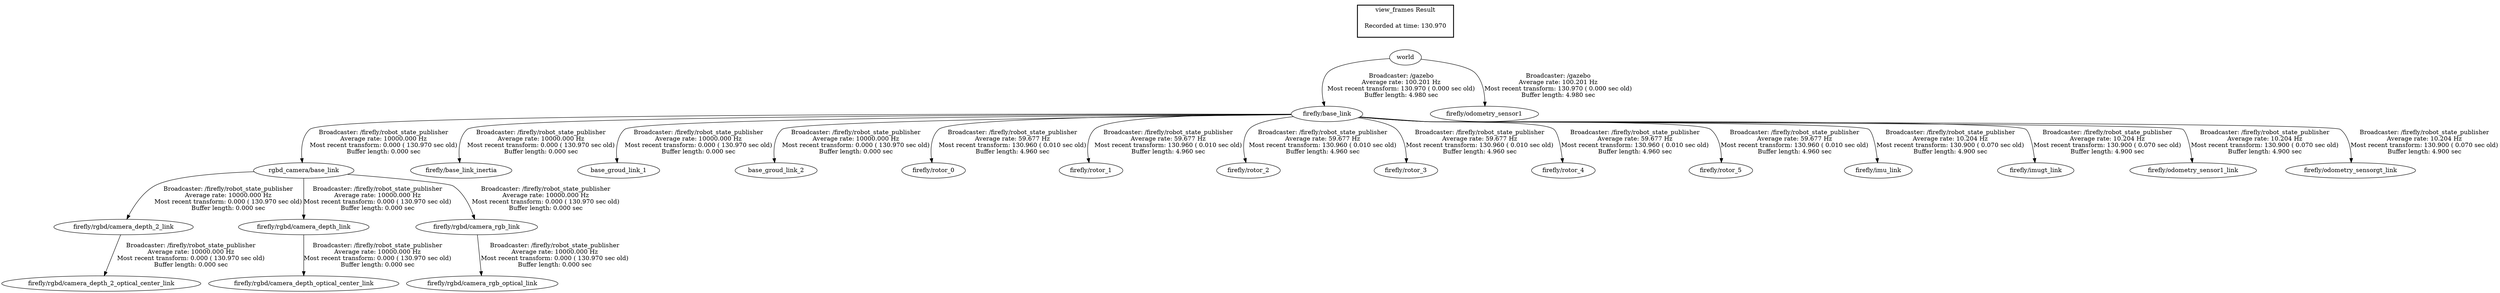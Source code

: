 digraph G {
"firefly/base_link" -> "rgbd_camera/base_link"[label="Broadcaster: /firefly/robot_state_publisher\nAverage rate: 10000.000 Hz\nMost recent transform: 0.000 ( 130.970 sec old)\nBuffer length: 0.000 sec\n"];
"world" -> "firefly/base_link"[label="Broadcaster: /gazebo\nAverage rate: 100.201 Hz\nMost recent transform: 130.970 ( 0.000 sec old)\nBuffer length: 4.980 sec\n"];
"firefly/base_link" -> "firefly/base_link_inertia"[label="Broadcaster: /firefly/robot_state_publisher\nAverage rate: 10000.000 Hz\nMost recent transform: 0.000 ( 130.970 sec old)\nBuffer length: 0.000 sec\n"];
"rgbd_camera/base_link" -> "firefly/rgbd/camera_depth_2_link"[label="Broadcaster: /firefly/robot_state_publisher\nAverage rate: 10000.000 Hz\nMost recent transform: 0.000 ( 130.970 sec old)\nBuffer length: 0.000 sec\n"];
"firefly/rgbd/camera_depth_2_link" -> "firefly/rgbd/camera_depth_2_optical_center_link"[label="Broadcaster: /firefly/robot_state_publisher\nAverage rate: 10000.000 Hz\nMost recent transform: 0.000 ( 130.970 sec old)\nBuffer length: 0.000 sec\n"];
"rgbd_camera/base_link" -> "firefly/rgbd/camera_depth_link"[label="Broadcaster: /firefly/robot_state_publisher\nAverage rate: 10000.000 Hz\nMost recent transform: 0.000 ( 130.970 sec old)\nBuffer length: 0.000 sec\n"];
"firefly/rgbd/camera_depth_link" -> "firefly/rgbd/camera_depth_optical_center_link"[label="Broadcaster: /firefly/robot_state_publisher\nAverage rate: 10000.000 Hz\nMost recent transform: 0.000 ( 130.970 sec old)\nBuffer length: 0.000 sec\n"];
"rgbd_camera/base_link" -> "firefly/rgbd/camera_rgb_link"[label="Broadcaster: /firefly/robot_state_publisher\nAverage rate: 10000.000 Hz\nMost recent transform: 0.000 ( 130.970 sec old)\nBuffer length: 0.000 sec\n"];
"firefly/rgbd/camera_rgb_link" -> "firefly/rgbd/camera_rgb_optical_link"[label="Broadcaster: /firefly/robot_state_publisher\nAverage rate: 10000.000 Hz\nMost recent transform: 0.000 ( 130.970 sec old)\nBuffer length: 0.000 sec\n"];
"firefly/base_link" -> "base_groud_link_1"[label="Broadcaster: /firefly/robot_state_publisher\nAverage rate: 10000.000 Hz\nMost recent transform: 0.000 ( 130.970 sec old)\nBuffer length: 0.000 sec\n"];
"firefly/base_link" -> "base_groud_link_2"[label="Broadcaster: /firefly/robot_state_publisher\nAverage rate: 10000.000 Hz\nMost recent transform: 0.000 ( 130.970 sec old)\nBuffer length: 0.000 sec\n"];
"world" -> "firefly/odometry_sensor1"[label="Broadcaster: /gazebo\nAverage rate: 100.201 Hz\nMost recent transform: 130.970 ( 0.000 sec old)\nBuffer length: 4.980 sec\n"];
"firefly/base_link" -> "firefly/rotor_0"[label="Broadcaster: /firefly/robot_state_publisher\nAverage rate: 59.677 Hz\nMost recent transform: 130.960 ( 0.010 sec old)\nBuffer length: 4.960 sec\n"];
"firefly/base_link" -> "firefly/rotor_1"[label="Broadcaster: /firefly/robot_state_publisher\nAverage rate: 59.677 Hz\nMost recent transform: 130.960 ( 0.010 sec old)\nBuffer length: 4.960 sec\n"];
"firefly/base_link" -> "firefly/rotor_2"[label="Broadcaster: /firefly/robot_state_publisher\nAverage rate: 59.677 Hz\nMost recent transform: 130.960 ( 0.010 sec old)\nBuffer length: 4.960 sec\n"];
"firefly/base_link" -> "firefly/rotor_3"[label="Broadcaster: /firefly/robot_state_publisher\nAverage rate: 59.677 Hz\nMost recent transform: 130.960 ( 0.010 sec old)\nBuffer length: 4.960 sec\n"];
"firefly/base_link" -> "firefly/rotor_4"[label="Broadcaster: /firefly/robot_state_publisher\nAverage rate: 59.677 Hz\nMost recent transform: 130.960 ( 0.010 sec old)\nBuffer length: 4.960 sec\n"];
"firefly/base_link" -> "firefly/rotor_5"[label="Broadcaster: /firefly/robot_state_publisher\nAverage rate: 59.677 Hz\nMost recent transform: 130.960 ( 0.010 sec old)\nBuffer length: 4.960 sec\n"];
"firefly/base_link" -> "firefly/imu_link"[label="Broadcaster: /firefly/robot_state_publisher\nAverage rate: 10.204 Hz\nMost recent transform: 130.900 ( 0.070 sec old)\nBuffer length: 4.900 sec\n"];
"firefly/base_link" -> "firefly/imugt_link"[label="Broadcaster: /firefly/robot_state_publisher\nAverage rate: 10.204 Hz\nMost recent transform: 130.900 ( 0.070 sec old)\nBuffer length: 4.900 sec\n"];
"firefly/base_link" -> "firefly/odometry_sensor1_link"[label="Broadcaster: /firefly/robot_state_publisher\nAverage rate: 10.204 Hz\nMost recent transform: 130.900 ( 0.070 sec old)\nBuffer length: 4.900 sec\n"];
"firefly/base_link" -> "firefly/odometry_sensorgt_link"[label="Broadcaster: /firefly/robot_state_publisher\nAverage rate: 10.204 Hz\nMost recent transform: 130.900 ( 0.070 sec old)\nBuffer length: 4.900 sec\n"];
edge [style=invis];
 subgraph cluster_legend { style=bold; color=black; label ="view_frames Result";
"Recorded at time: 130.970"[ shape=plaintext ] ;
 }->"world";
}